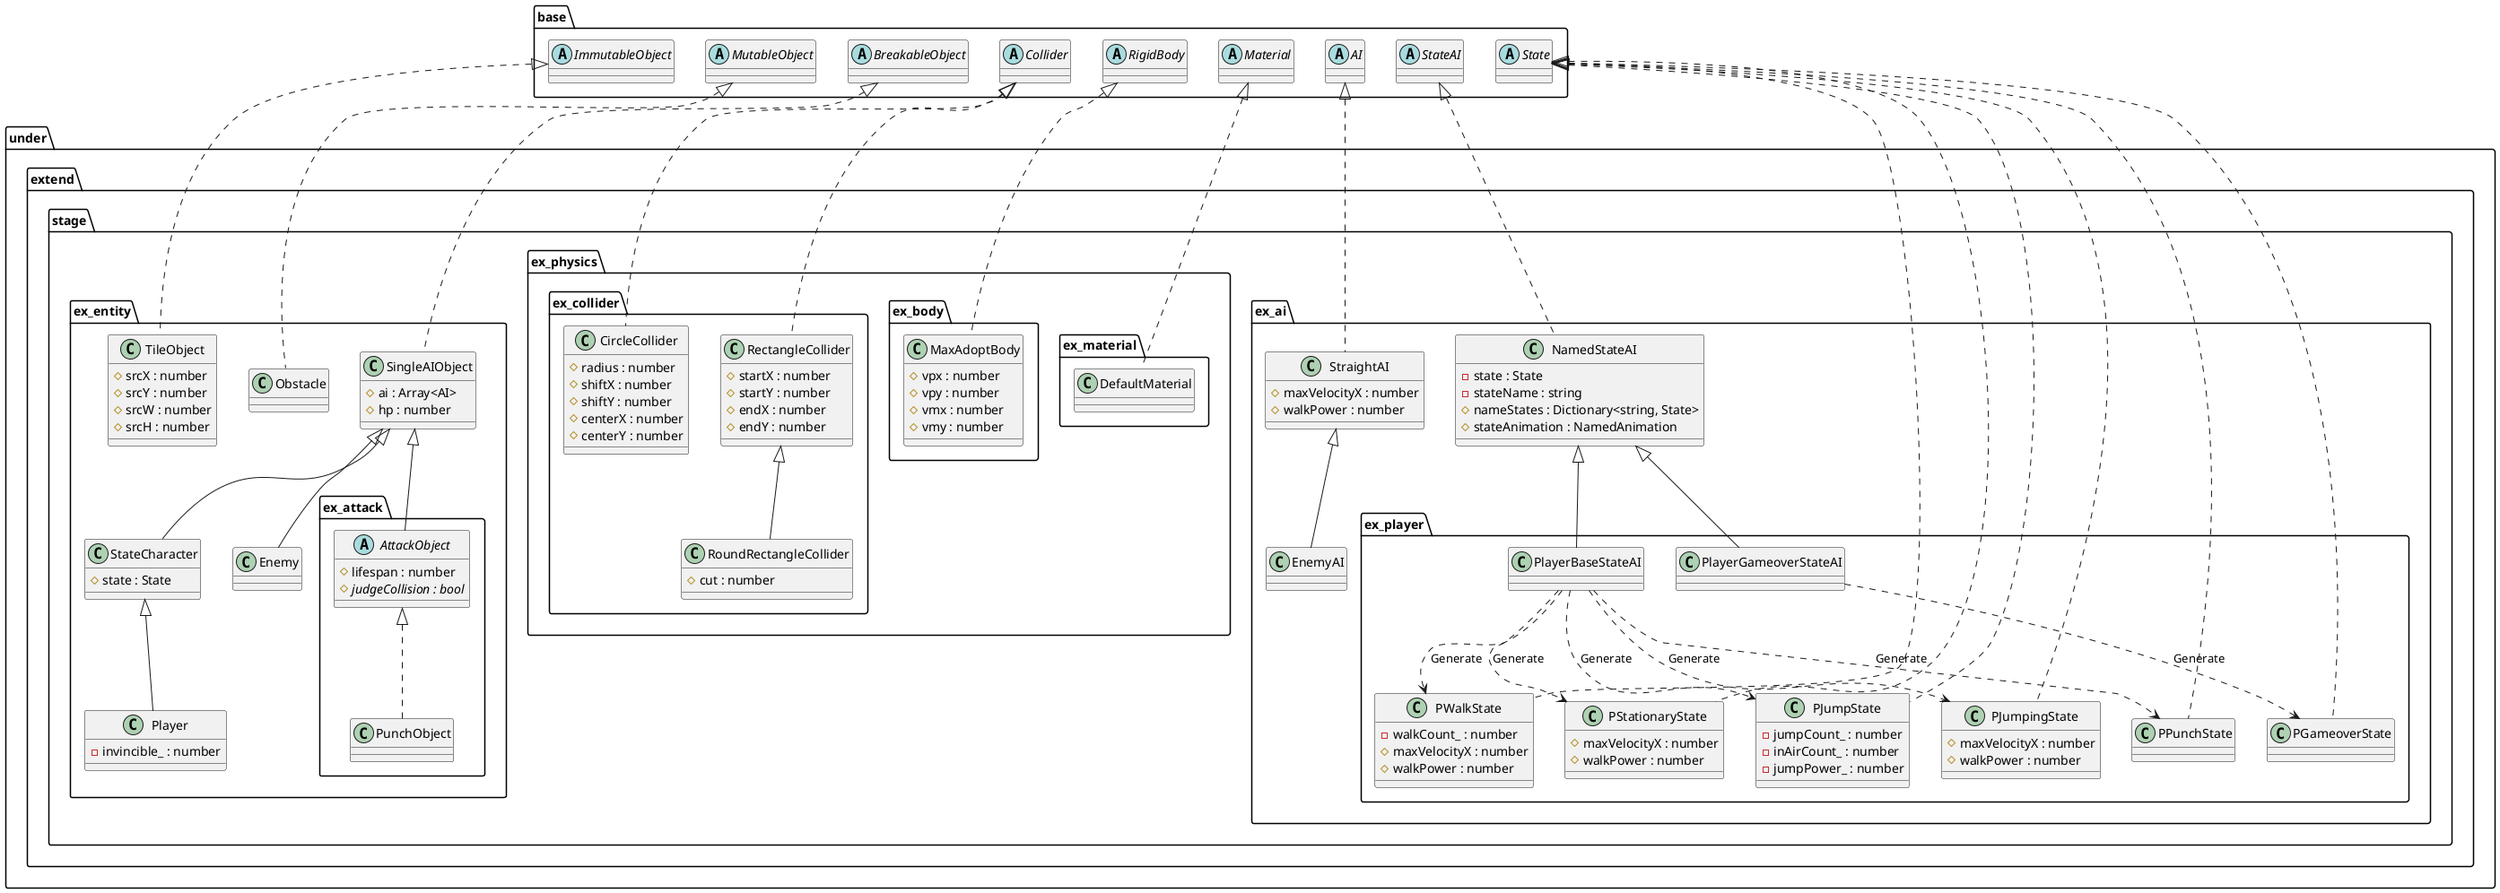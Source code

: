 @startuml EntityExtend
package under {
    package extend {
        package stage {
            package ex_entity {
                class TileObject {
                    #srcX : number
                    #srcY : number
                    #srcW : number
                    #srcH : number
                }
                class Obstacle
                class SingleAIObject {
                    #ai : Array<AI>
                    #hp : number
                }
                class StateCharacter {
                    #state : State
                }
                class Enemy
                class Player {
                    -invincible_ : number
                }

                package ex_attack {
                    abstract AttackObject {
                        #lifespan : number
                        {abstract} #judgeCollision : bool
                    }
                    class PunchObject
                }
            }
            package ex_physics {
                package ex_collider {
                    class CircleCollider {
                        #radius : number
                        #shiftX : number
                        #shiftY : number
                        #centerX : number
                        #centerY : number
                    }
                    class RectangleCollider {
                        #startX : number
                        #startY : number
                        #endX : number
                        #endY : number
                    }
                    class RoundRectangleCollider {
                        #cut : number
                    }
                }
                package ex_body {
                    class MaxAdoptBody {
                        #vpx : number
                        #vpy : number
                        #vmx : number
                        #vmy : number
                    }
                }
                package ex_material {
                    class DefaultMaterial
                }
            }
            package ex_ai {
                class NamedStateAI {
                    -state : State
                    -stateName : string
                    #nameStates : Dictionary<string, State>
                    #stateAnimation : NamedAnimation
                }
                class StraightAI {
                    #maxVelocityX : number
                    #walkPower : number
                }
                class EnemyAI

                package ex_player {
                    class PlayerBaseStateAI
                    class PlayerGameoverStateAI
                    class PStationaryState {
                        #maxVelocityX : number
                        #walkPower : number
                    }
                    class PWalkState {
                        -walkCount_ : number
                        #maxVelocityX : number
                        #walkPower : number
                    }
                    class PJumpState {
                        -jumpCount_ : number
                        -inAirCount_ : number
                        -jumpPower_ : number
                    }
                    class PJumpingState {
                        #maxVelocityX : number
                        #walkPower : number
                    }
                    class PPunchState
                    class PGameoverState
                }
            }
        }
    }
}

package base {
    abstract ImmutableObject
    abstract MutableObject
    abstract BreakableObject
    abstract Collider
    abstract RigidBody
    abstract Material
    abstract AI
    abstract StateAI
    abstract State
}

PlayerBaseStateAI ..> PStationaryState : Generate
PlayerBaseStateAI ..> PWalkState : Generate
PlayerBaseStateAI ..> PJumpState : Generate
PlayerBaseStateAI ..> PJumpingState : Generate
PlayerBaseStateAI ..> PPunchState : Generate

PlayerGameoverStateAI ..> PGameoverState : Generate

ImmutableObject <|.. TileObject
MutableObject <|.. Obstacle
BreakableObject <|.. SingleAIObject
SingleAIObject <|-- StateCharacter
StateCharacter <|-- Player
SingleAIObject <|-- Enemy
SingleAIObject <|-- AttackObject
AttackObject <|.. PunchObject

Collider <|.. RectangleCollider
Collider <|.. CircleCollider
RectangleCollider <|-- RoundRectangleCollider
RigidBody <|.. MaxAdoptBody
Material <|.. DefaultMaterial

StateAI <|.. NamedStateAI
AI <|.. StraightAI
StraightAI <|-- EnemyAI
NamedStateAI <|-- PlayerBaseStateAI
NamedStateAI <|-- PlayerGameoverStateAI

State <|.. PStationaryState
State <|.. PWalkState
State <|.. PJumpState
State <|.. PJumpingState
State <|.. PPunchState
State <|.. PGameoverState

@enduml
